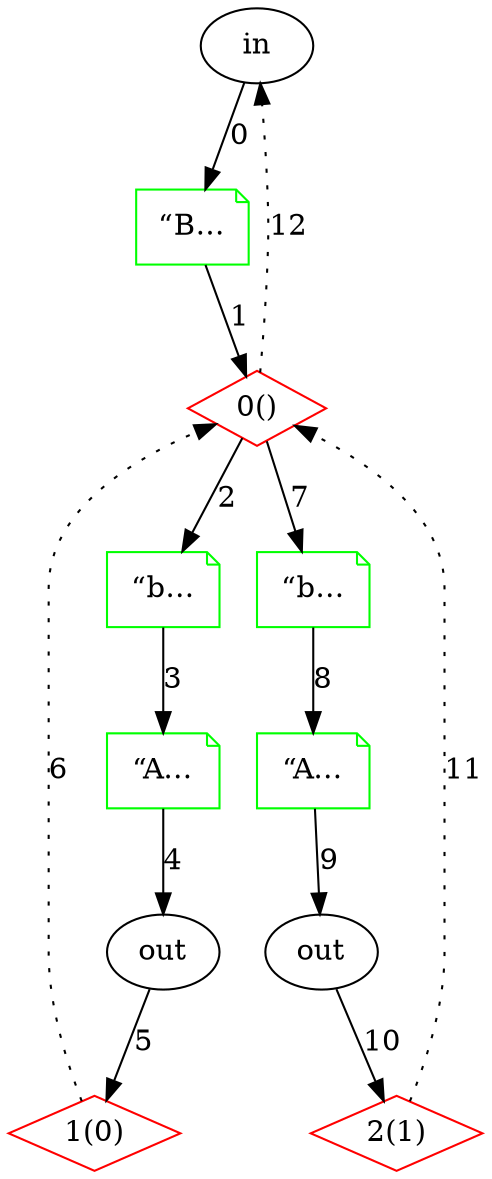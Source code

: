 digraph JEG {
  rankdir=TB;
  11 [label = "in", shape = "ellipse"];
  12 [label = "“B…", shape = "note", color = "green"];
  13 [label = "0()", shape = "diamond", color = "red"];
  14 [label = "“b…", shape = "note", color = "green"];
  15 [label = "“A…", shape = "note", color = "green"];
  16 [label = "out", shape = "ellipse"];
  17 [label = "1(0)", shape = "diamond", color = "red"];
  18 [label = "“b…", shape = "note", color = "green"];
  19 [label = "“A…", shape = "note", color = "green"];
  20 [label = "out", shape = "ellipse"];
  21 [label = "2(1)", shape = "diamond", color = "red"];
  11 -> 12 [ label = "0", style = "solid" ];
  12 -> 13 [ label = "1", style = "solid" ];
  13 -> 14 [ label = "2", style = "solid" ];
  14 -> 15 [ label = "3", style = "solid" ];
  15 -> 16 [ label = "4", style = "solid" ];
  16 -> 17 [ label = "5", style = "solid" ];
  17 -> 13 [ label = "6", style = "dotted" ];
  13 -> 18 [ label = "7", style = "solid" ];
  18 -> 19 [ label = "8", style = "solid" ];
  19 -> 20 [ label = "9", style = "solid" ];
  20 -> 21 [ label = "10", style = "solid" ];
  21 -> 13 [ label = "11", style = "dotted" ];
  13 -> 11 [ label = "12", style = "dotted" ];
}
